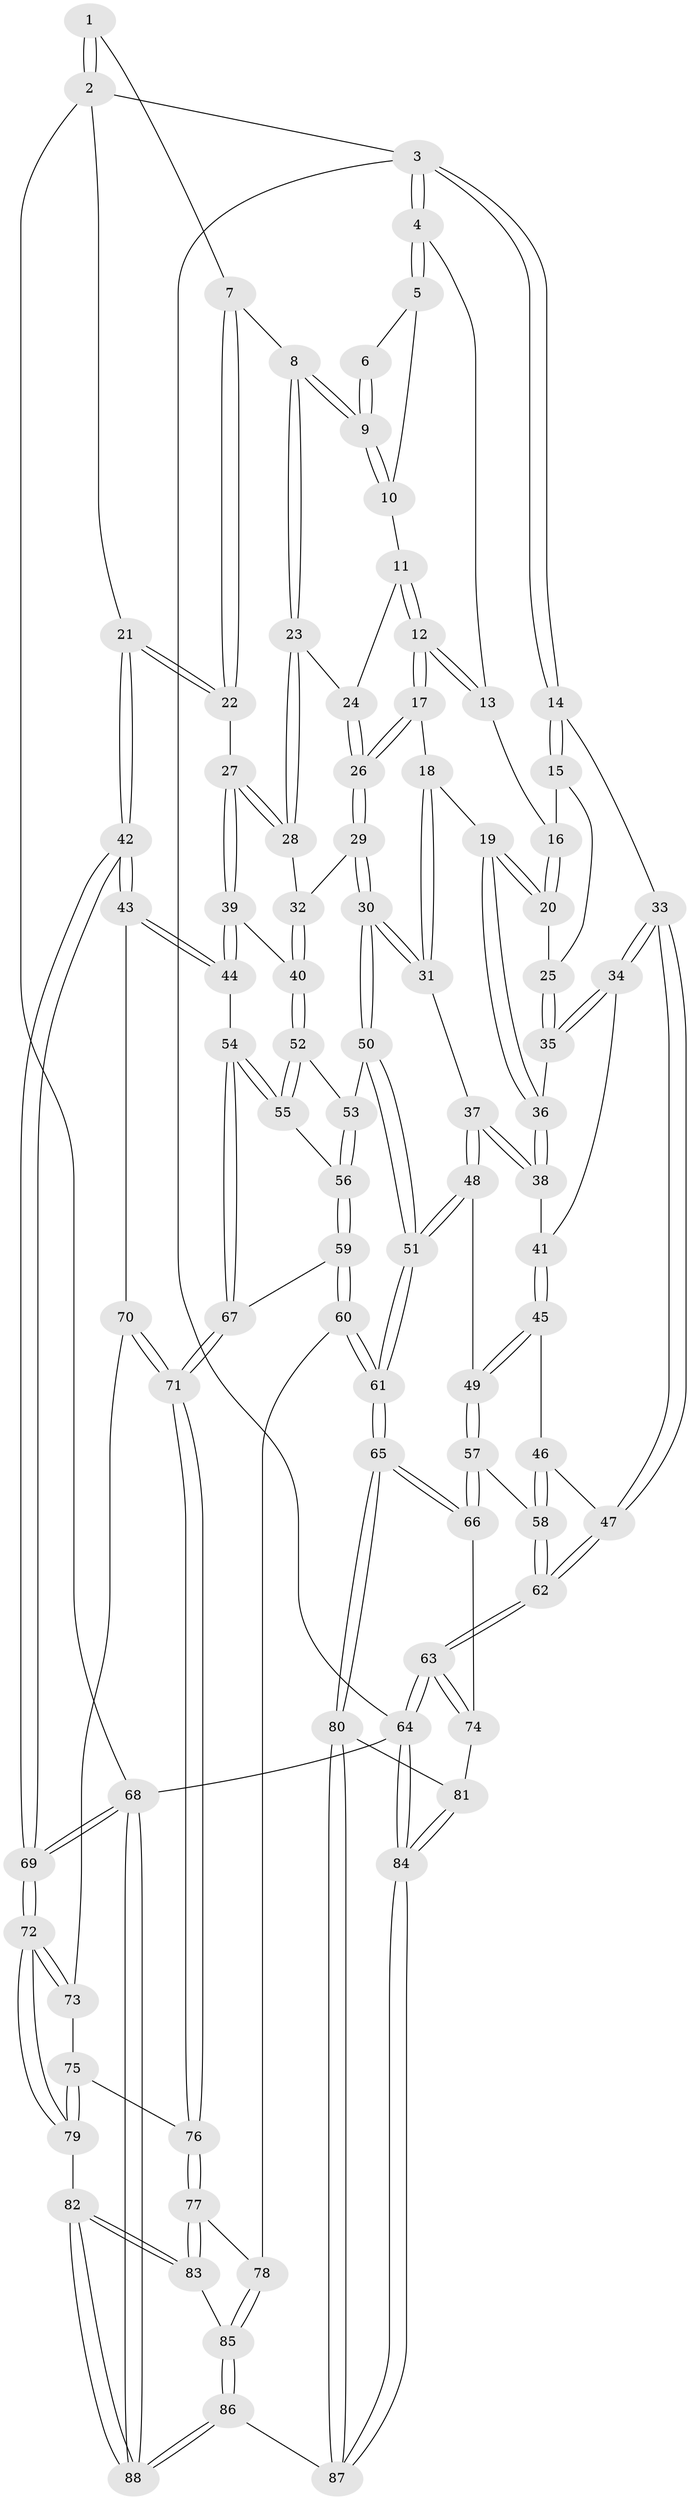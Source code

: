 // Generated by graph-tools (version 1.1) at 2025/16/03/09/25 04:16:57]
// undirected, 88 vertices, 217 edges
graph export_dot {
graph [start="1"]
  node [color=gray90,style=filled];
  1 [pos="+0.8197690724464518+0"];
  2 [pos="+1+0"];
  3 [pos="+0+0"];
  4 [pos="+0.32603438544801344+0"];
  5 [pos="+0.3970927223148553+0"];
  6 [pos="+0.4401847397518111+0"];
  7 [pos="+0.718392978299784+0.12269963485126832"];
  8 [pos="+0.6767952111595048+0.15092051365025005"];
  9 [pos="+0.6756910407042475+0.14983332001350302"];
  10 [pos="+0.5299154629479143+0.12387943299258715"];
  11 [pos="+0.4644259352305567+0.17666877092744376"];
  12 [pos="+0.3528263056240994+0.14106855931205617"];
  13 [pos="+0.32121724867732754+0.048305052648725"];
  14 [pos="+0+0"];
  15 [pos="+0.07835408762435164+0.1703925149312487"];
  16 [pos="+0.15701971286783453+0.17580148411579272"];
  17 [pos="+0.35048380884333546+0.15875141722580027"];
  18 [pos="+0.3353473907957605+0.19466720654054728"];
  19 [pos="+0.2003701089020441+0.2902331771466936"];
  20 [pos="+0.1797769241532619+0.27323891128346073"];
  21 [pos="+1+0.08680490912382642"];
  22 [pos="+1+0.13072101660145774"];
  23 [pos="+0.6684776900161031+0.18723557700589283"];
  24 [pos="+0.521494853026465+0.21315697641715003"];
  25 [pos="+0.07803212704760411+0.28418801095143775"];
  26 [pos="+0.4882234418745056+0.3466738685664591"];
  27 [pos="+0.9456964180046002+0.2624544592625124"];
  28 [pos="+0.6831799841694358+0.2483035795399655"];
  29 [pos="+0.5004436204234357+0.4237356203219268"];
  30 [pos="+0.4892673277582769+0.4574404416531736"];
  31 [pos="+0.34304710754762974+0.4290364716680738"];
  32 [pos="+0.6828085238988478+0.2517015378490315"];
  33 [pos="+0+0.39638513112838714"];
  34 [pos="+0+0.360279671203032"];
  35 [pos="+0.033980345932824944+0.33755343228915374"];
  36 [pos="+0.21070700999726877+0.3682216032415851"];
  37 [pos="+0.3165169977431272+0.43620616386748773"];
  38 [pos="+0.2420073605182757+0.4236576719905353"];
  39 [pos="+0.7905551642975207+0.4475296235256078"];
  40 [pos="+0.7874310426571405+0.447287046494063"];
  41 [pos="+0.17175435122426508+0.472197333045848"];
  42 [pos="+1+0.6264061488183243"];
  43 [pos="+1+0.6307872280562647"];
  44 [pos="+1+0.6264621521980058"];
  45 [pos="+0.15421281932242928+0.5033571082835379"];
  46 [pos="+0.07448327762103751+0.559130490620752"];
  47 [pos="+0+0.44445844047182304"];
  48 [pos="+0.2837029988438061+0.5962181482388614"];
  49 [pos="+0.23043243633223273+0.6209186635015783"];
  50 [pos="+0.5060208285288456+0.4836953172558566"];
  51 [pos="+0.4316576277038025+0.7013103329397667"];
  52 [pos="+0.76648728122143+0.45953309933247516"];
  53 [pos="+0.5648200141879629+0.5010397780149447"];
  54 [pos="+0.8183446609232534+0.7144898548910481"];
  55 [pos="+0.719571392208973+0.6731328506933223"];
  56 [pos="+0.6731986749991097+0.6760995387701869"];
  57 [pos="+0.15669493502493279+0.7453391368936012"];
  58 [pos="+0.10875459822865571+0.725675572441453"];
  59 [pos="+0.5701048810979916+0.7913831229163316"];
  60 [pos="+0.5300380302506404+0.8197204164877524"];
  61 [pos="+0.436532497660384+0.8130662836039451"];
  62 [pos="+0+0.8117522905484182"];
  63 [pos="+0+0.9154167114086317"];
  64 [pos="+0+1"];
  65 [pos="+0.4001397898175453+0.8425730031691689"];
  66 [pos="+0.1593888589113381+0.7484924815125853"];
  67 [pos="+0.7920257251045514+0.8096173762588352"];
  68 [pos="+1+1"];
  69 [pos="+1+1"];
  70 [pos="+0.9140126975745057+0.8494026308063494"];
  71 [pos="+0.794821887999799+0.8468434648348546"];
  72 [pos="+1+1"];
  73 [pos="+0.9219179031378038+0.8881033605750351"];
  74 [pos="+0.11911189007597636+0.9036665813989937"];
  75 [pos="+0.8504660003438318+0.9156347104788792"];
  76 [pos="+0.7853161518824502+0.8857248135168865"];
  77 [pos="+0.7554547490932069+0.9174562437316629"];
  78 [pos="+0.5791612032156623+0.8670334782559029"];
  79 [pos="+0.8856262879030278+0.9634026801309472"];
  80 [pos="+0.36821608679818885+0.959873515635122"];
  81 [pos="+0.12174921721949382+0.9100759347176163"];
  82 [pos="+0.7548558044097127+1"];
  83 [pos="+0.7541896588315018+0.9749096205750772"];
  84 [pos="+0.11777508961460936+1"];
  85 [pos="+0.6029433280749886+0.9558143086940347"];
  86 [pos="+0.6742099921302415+1"];
  87 [pos="+0.3375163103850628+1"];
  88 [pos="+0.7120461344724184+1"];
  1 -- 2;
  1 -- 2;
  1 -- 7;
  2 -- 3;
  2 -- 21;
  2 -- 68;
  3 -- 4;
  3 -- 4;
  3 -- 14;
  3 -- 14;
  3 -- 64;
  4 -- 5;
  4 -- 5;
  4 -- 13;
  5 -- 6;
  5 -- 10;
  6 -- 9;
  6 -- 9;
  7 -- 8;
  7 -- 22;
  7 -- 22;
  8 -- 9;
  8 -- 9;
  8 -- 23;
  8 -- 23;
  9 -- 10;
  9 -- 10;
  10 -- 11;
  11 -- 12;
  11 -- 12;
  11 -- 24;
  12 -- 13;
  12 -- 13;
  12 -- 17;
  12 -- 17;
  13 -- 16;
  14 -- 15;
  14 -- 15;
  14 -- 33;
  15 -- 16;
  15 -- 25;
  16 -- 20;
  16 -- 20;
  17 -- 18;
  17 -- 26;
  17 -- 26;
  18 -- 19;
  18 -- 31;
  18 -- 31;
  19 -- 20;
  19 -- 20;
  19 -- 36;
  19 -- 36;
  20 -- 25;
  21 -- 22;
  21 -- 22;
  21 -- 42;
  21 -- 42;
  22 -- 27;
  23 -- 24;
  23 -- 28;
  23 -- 28;
  24 -- 26;
  24 -- 26;
  25 -- 35;
  25 -- 35;
  26 -- 29;
  26 -- 29;
  27 -- 28;
  27 -- 28;
  27 -- 39;
  27 -- 39;
  28 -- 32;
  29 -- 30;
  29 -- 30;
  29 -- 32;
  30 -- 31;
  30 -- 31;
  30 -- 50;
  30 -- 50;
  31 -- 37;
  32 -- 40;
  32 -- 40;
  33 -- 34;
  33 -- 34;
  33 -- 47;
  33 -- 47;
  34 -- 35;
  34 -- 35;
  34 -- 41;
  35 -- 36;
  36 -- 38;
  36 -- 38;
  37 -- 38;
  37 -- 38;
  37 -- 48;
  37 -- 48;
  38 -- 41;
  39 -- 40;
  39 -- 44;
  39 -- 44;
  40 -- 52;
  40 -- 52;
  41 -- 45;
  41 -- 45;
  42 -- 43;
  42 -- 43;
  42 -- 69;
  42 -- 69;
  43 -- 44;
  43 -- 44;
  43 -- 70;
  44 -- 54;
  45 -- 46;
  45 -- 49;
  45 -- 49;
  46 -- 47;
  46 -- 58;
  46 -- 58;
  47 -- 62;
  47 -- 62;
  48 -- 49;
  48 -- 51;
  48 -- 51;
  49 -- 57;
  49 -- 57;
  50 -- 51;
  50 -- 51;
  50 -- 53;
  51 -- 61;
  51 -- 61;
  52 -- 53;
  52 -- 55;
  52 -- 55;
  53 -- 56;
  53 -- 56;
  54 -- 55;
  54 -- 55;
  54 -- 67;
  54 -- 67;
  55 -- 56;
  56 -- 59;
  56 -- 59;
  57 -- 58;
  57 -- 66;
  57 -- 66;
  58 -- 62;
  58 -- 62;
  59 -- 60;
  59 -- 60;
  59 -- 67;
  60 -- 61;
  60 -- 61;
  60 -- 78;
  61 -- 65;
  61 -- 65;
  62 -- 63;
  62 -- 63;
  63 -- 64;
  63 -- 64;
  63 -- 74;
  63 -- 74;
  64 -- 84;
  64 -- 84;
  64 -- 68;
  65 -- 66;
  65 -- 66;
  65 -- 80;
  65 -- 80;
  66 -- 74;
  67 -- 71;
  67 -- 71;
  68 -- 69;
  68 -- 69;
  68 -- 88;
  68 -- 88;
  69 -- 72;
  69 -- 72;
  70 -- 71;
  70 -- 71;
  70 -- 73;
  71 -- 76;
  71 -- 76;
  72 -- 73;
  72 -- 73;
  72 -- 79;
  72 -- 79;
  73 -- 75;
  74 -- 81;
  75 -- 76;
  75 -- 79;
  75 -- 79;
  76 -- 77;
  76 -- 77;
  77 -- 78;
  77 -- 83;
  77 -- 83;
  78 -- 85;
  78 -- 85;
  79 -- 82;
  80 -- 81;
  80 -- 87;
  80 -- 87;
  81 -- 84;
  81 -- 84;
  82 -- 83;
  82 -- 83;
  82 -- 88;
  82 -- 88;
  83 -- 85;
  84 -- 87;
  84 -- 87;
  85 -- 86;
  85 -- 86;
  86 -- 87;
  86 -- 88;
  86 -- 88;
}

